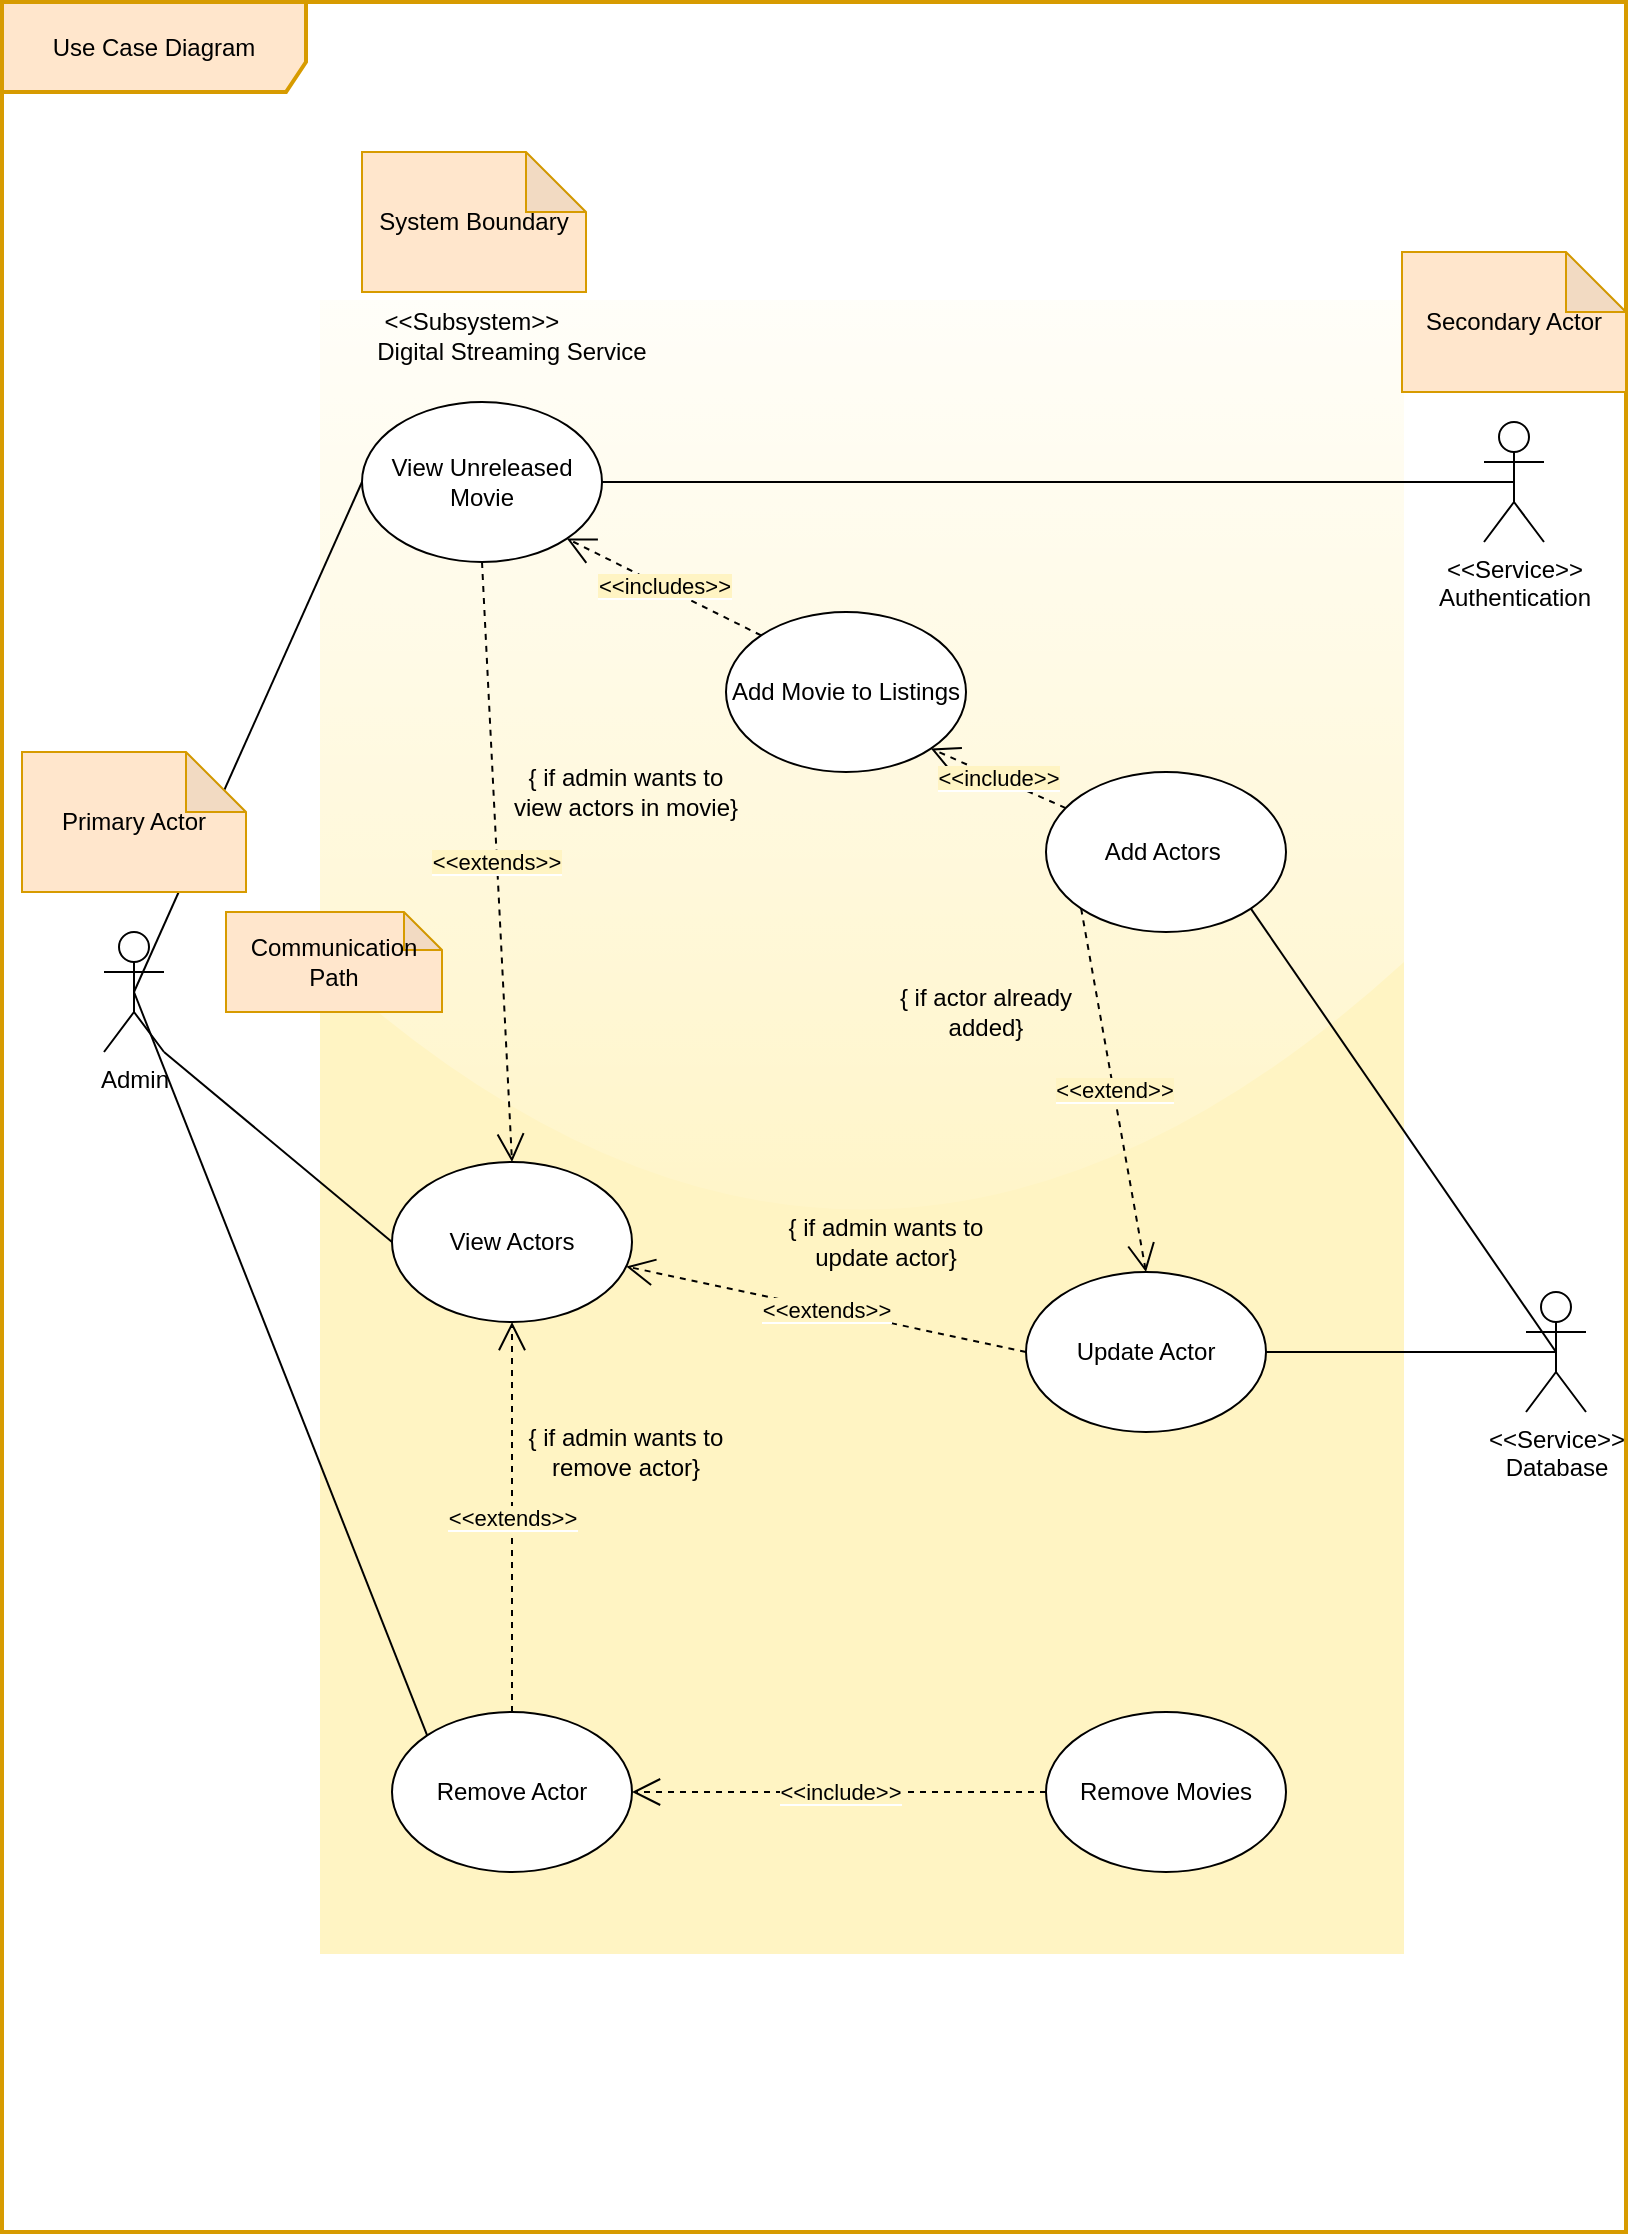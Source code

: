 <mxfile version="14.6.10" type="device"><diagram id="6rIreYOVpwQ1uEWJtN9o" name="Page-1"><mxGraphModel dx="2066" dy="1083" grid="1" gridSize="10" guides="1" tooltips="1" connect="1" arrows="1" fold="1" page="1" pageScale="1" pageWidth="827" pageHeight="1169" math="0" shadow="0"><root><mxCell id="0"/><mxCell id="1" parent="0"/><mxCell id="6wFZ4lSPhx2qrOvlujHx-23" value="Use Case Diagram" style="shape=umlFrame;whiteSpace=wrap;html=1;glass=1;strokeColor=#d79b00;strokeWidth=2;fillColor=#ffe6cc;width=152;height=45;" parent="1" vertex="1"><mxGeometry x="8" y="15" width="812" height="1115" as="geometry"/></mxCell><mxCell id="6wFZ4lSPhx2qrOvlujHx-33" value="" style="rounded=0;whiteSpace=wrap;html=1;glass=1;strokeWidth=2;strokeColor=#FFF4C3;fillColor=#FFF4C3;" parent="1" vertex="1"><mxGeometry x="168" y="165" width="540" height="825" as="geometry"/></mxCell><mxCell id="6wFZ4lSPhx2qrOvlujHx-2" value="Admin" style="shape=umlActor;verticalLabelPosition=bottom;verticalAlign=top;html=1;outlineConnect=0;" parent="1" vertex="1"><mxGeometry x="59" y="480" width="30" height="60" as="geometry"/></mxCell><mxCell id="6wFZ4lSPhx2qrOvlujHx-3" value="View Unreleased Movie" style="ellipse;whiteSpace=wrap;html=1;" parent="1" vertex="1"><mxGeometry x="188" y="215" width="120" height="80" as="geometry"/></mxCell><mxCell id="6wFZ4lSPhx2qrOvlujHx-4" value="" style="endArrow=none;html=1;exitX=0.5;exitY=0.5;exitDx=0;exitDy=0;exitPerimeter=0;entryX=0;entryY=0.5;entryDx=0;entryDy=0;" parent="1" source="6wFZ4lSPhx2qrOvlujHx-2" target="6wFZ4lSPhx2qrOvlujHx-3" edge="1"><mxGeometry width="50" height="50" relative="1" as="geometry"><mxPoint x="388" y="620" as="sourcePoint"/><mxPoint x="438" y="570" as="targetPoint"/></mxGeometry></mxCell><mxCell id="6wFZ4lSPhx2qrOvlujHx-5" value="&amp;lt;&amp;lt;Service&amp;gt;&amp;gt;&lt;br&gt;Authentication" style="shape=umlActor;verticalLabelPosition=bottom;verticalAlign=top;html=1;outlineConnect=0;" parent="1" vertex="1"><mxGeometry x="749" y="225" width="30" height="60" as="geometry"/></mxCell><mxCell id="6wFZ4lSPhx2qrOvlujHx-6" value="" style="endArrow=none;html=1;entryX=0.5;entryY=0.5;entryDx=0;entryDy=0;entryPerimeter=0;exitX=1;exitY=0.5;exitDx=0;exitDy=0;" parent="1" source="6wFZ4lSPhx2qrOvlujHx-3" target="6wFZ4lSPhx2qrOvlujHx-5" edge="1"><mxGeometry width="50" height="50" relative="1" as="geometry"><mxPoint x="428" y="270" as="sourcePoint"/><mxPoint x="438" y="570" as="targetPoint"/><Array as="points"/></mxGeometry></mxCell><mxCell id="6wFZ4lSPhx2qrOvlujHx-7" value="Add Movie to Listings" style="ellipse;whiteSpace=wrap;html=1;" parent="1" vertex="1"><mxGeometry x="370" y="320" width="120" height="80" as="geometry"/></mxCell><mxCell id="6wFZ4lSPhx2qrOvlujHx-9" value="&lt;span style=&quot;background-color: rgb(255 , 244 , 195)&quot;&gt;&amp;lt;&amp;lt;includes&amp;gt;&amp;gt;&lt;/span&gt;" style="endArrow=open;endSize=12;dashed=1;html=1;exitX=0;exitY=0;exitDx=0;exitDy=0;entryX=1;entryY=1;entryDx=0;entryDy=0;" parent="1" source="6wFZ4lSPhx2qrOvlujHx-7" target="6wFZ4lSPhx2qrOvlujHx-3" edge="1"><mxGeometry width="160" relative="1" as="geometry"><mxPoint x="328" y="600" as="sourcePoint"/><mxPoint x="488" y="600" as="targetPoint"/></mxGeometry></mxCell><mxCell id="6wFZ4lSPhx2qrOvlujHx-10" value="View Actors" style="ellipse;whiteSpace=wrap;html=1;" parent="1" vertex="1"><mxGeometry x="203" y="595" width="120" height="80" as="geometry"/></mxCell><mxCell id="6wFZ4lSPhx2qrOvlujHx-12" value="Add Actors&amp;nbsp;" style="ellipse;whiteSpace=wrap;html=1;" parent="1" vertex="1"><mxGeometry x="530" y="400" width="120" height="80" as="geometry"/></mxCell><mxCell id="6wFZ4lSPhx2qrOvlujHx-14" value="Update Actor" style="ellipse;whiteSpace=wrap;html=1;" parent="1" vertex="1"><mxGeometry x="520" y="650" width="120" height="80" as="geometry"/></mxCell><mxCell id="6wFZ4lSPhx2qrOvlujHx-15" value="&lt;span style=&quot;background-color: rgb(255 , 244 , 195)&quot;&gt;&amp;lt;&amp;lt;extend&amp;gt;&amp;gt;&lt;/span&gt;" style="endArrow=open;endSize=12;dashed=1;html=1;exitX=0;exitY=1;exitDx=0;exitDy=0;entryX=0.5;entryY=0;entryDx=0;entryDy=0;" parent="1" source="6wFZ4lSPhx2qrOvlujHx-12" target="6wFZ4lSPhx2qrOvlujHx-14" edge="1"><mxGeometry width="160" relative="1" as="geometry"><mxPoint x="420.426" y="308.284" as="sourcePoint"/><mxPoint x="465.574" y="341.716" as="targetPoint"/></mxGeometry></mxCell><mxCell id="6wFZ4lSPhx2qrOvlujHx-16" value="{ if actor already added}" style="text;html=1;strokeColor=none;fillColor=none;align=center;verticalAlign=middle;whiteSpace=wrap;rounded=0;rotation=0;" parent="1" vertex="1"><mxGeometry x="440" y="510" width="120" height="20" as="geometry"/></mxCell><mxCell id="6wFZ4lSPhx2qrOvlujHx-17" value="&amp;lt;&amp;lt;Subsystem&amp;gt;&amp;gt;" style="text;html=1;strokeColor=none;fillColor=none;align=center;verticalAlign=middle;whiteSpace=wrap;rounded=0;" parent="1" vertex="1"><mxGeometry x="168" y="150" width="150" height="50" as="geometry"/></mxCell><mxCell id="6wFZ4lSPhx2qrOvlujHx-18" value="Digital Streaming Service" style="text;html=1;strokeColor=none;fillColor=none;align=center;verticalAlign=middle;whiteSpace=wrap;rounded=0;" parent="1" vertex="1"><mxGeometry x="188" y="165" width="150" height="50" as="geometry"/></mxCell><mxCell id="6wFZ4lSPhx2qrOvlujHx-19" value="Primary Actor" style="shape=note;whiteSpace=wrap;html=1;backgroundOutline=1;darkOpacity=0.05;fillColor=#ffe6cc;strokeColor=#d79b00;" parent="1" vertex="1"><mxGeometry x="18" y="390" width="112" height="70" as="geometry"/></mxCell><mxCell id="6wFZ4lSPhx2qrOvlujHx-20" value="Secondary Actor" style="shape=note;whiteSpace=wrap;html=1;backgroundOutline=1;darkOpacity=0.05;fillColor=#ffe6cc;strokeColor=#d79b00;" parent="1" vertex="1"><mxGeometry x="708" y="140" width="112" height="70" as="geometry"/></mxCell><mxCell id="6wFZ4lSPhx2qrOvlujHx-21" value="System Boundary" style="shape=note;whiteSpace=wrap;html=1;backgroundOutline=1;darkOpacity=0.05;fillColor=#ffe6cc;strokeColor=#d79b00;" parent="1" vertex="1"><mxGeometry x="188" y="90" width="112" height="70" as="geometry"/></mxCell><mxCell id="6wFZ4lSPhx2qrOvlujHx-24" value="Communication&lt;br&gt;Path" style="shape=note;whiteSpace=wrap;html=1;backgroundOutline=1;darkOpacity=0.05;fillColor=#ffe6cc;strokeColor=#d79b00;size=19;" parent="1" vertex="1"><mxGeometry x="120" y="470" width="108" height="50" as="geometry"/></mxCell><mxCell id="6wFZ4lSPhx2qrOvlujHx-27" value="Remove Movies" style="ellipse;whiteSpace=wrap;html=1;" parent="1" vertex="1"><mxGeometry x="530" y="870" width="120" height="80" as="geometry"/></mxCell><mxCell id="6wFZ4lSPhx2qrOvlujHx-28" value="Remove Actor" style="ellipse;whiteSpace=wrap;html=1;" parent="1" vertex="1"><mxGeometry x="203" y="870" width="120" height="80" as="geometry"/></mxCell><mxCell id="6wFZ4lSPhx2qrOvlujHx-30" value="" style="endArrow=none;html=1;entryX=1;entryY=1;entryDx=0;entryDy=0;entryPerimeter=0;exitX=0;exitY=0.5;exitDx=0;exitDy=0;" parent="1" source="6wFZ4lSPhx2qrOvlujHx-10" target="6wFZ4lSPhx2qrOvlujHx-2" edge="1"><mxGeometry width="50" height="50" relative="1" as="geometry"><mxPoint x="420" y="550" as="sourcePoint"/><mxPoint x="470" y="500" as="targetPoint"/></mxGeometry></mxCell><mxCell id="6wFZ4lSPhx2qrOvlujHx-34" value="&lt;span style=&quot;background-color: rgb(255 , 244 , 195)&quot;&gt;&amp;lt;&amp;lt;extends&amp;gt;&amp;gt;&lt;/span&gt;" style="endArrow=open;endSize=12;dashed=1;html=1;exitX=0;exitY=0.5;exitDx=0;exitDy=0;" parent="1" source="6wFZ4lSPhx2qrOvlujHx-14" target="6wFZ4lSPhx2qrOvlujHx-10" edge="1"><mxGeometry width="160" relative="1" as="geometry"><mxPoint x="420.426" y="308.284" as="sourcePoint"/><mxPoint x="567.574" y="496.716" as="targetPoint"/></mxGeometry></mxCell><mxCell id="6wFZ4lSPhx2qrOvlujHx-36" value="&lt;span style=&quot;background-color: rgb(255 , 244 , 195)&quot;&gt;&amp;lt;&amp;lt;extends&amp;gt;&amp;gt;&lt;/span&gt;" style="endArrow=open;endSize=12;dashed=1;html=1;exitX=0.5;exitY=0;exitDx=0;exitDy=0;entryX=0.5;entryY=1;entryDx=0;entryDy=0;" parent="1" source="6wFZ4lSPhx2qrOvlujHx-28" target="6wFZ4lSPhx2qrOvlujHx-10" edge="1"><mxGeometry width="160" relative="1" as="geometry"><mxPoint x="550" y="525" as="sourcePoint"/><mxPoint x="360" y="570" as="targetPoint"/></mxGeometry></mxCell><mxCell id="6wFZ4lSPhx2qrOvlujHx-37" value="&amp;lt;&amp;lt;Service&amp;gt;&amp;gt;&lt;br&gt;Database" style="shape=umlActor;verticalLabelPosition=bottom;verticalAlign=top;html=1;outlineConnect=0;" parent="1" vertex="1"><mxGeometry x="770" y="660" width="30" height="60" as="geometry"/></mxCell><mxCell id="6wFZ4lSPhx2qrOvlujHx-38" value="" style="endArrow=none;html=1;entryX=1;entryY=1;entryDx=0;entryDy=0;exitX=0.5;exitY=0.5;exitDx=0;exitDy=0;exitPerimeter=0;" parent="1" source="6wFZ4lSPhx2qrOvlujHx-37" target="6wFZ4lSPhx2qrOvlujHx-12" edge="1"><mxGeometry width="50" height="50" relative="1" as="geometry"><mxPoint x="420" y="540" as="sourcePoint"/><mxPoint x="470" y="490" as="targetPoint"/></mxGeometry></mxCell><mxCell id="6wFZ4lSPhx2qrOvlujHx-39" value="" style="endArrow=none;html=1;entryX=0;entryY=0;entryDx=0;entryDy=0;exitX=0.5;exitY=0.5;exitDx=0;exitDy=0;exitPerimeter=0;" parent="1" source="6wFZ4lSPhx2qrOvlujHx-2" target="6wFZ4lSPhx2qrOvlujHx-28" edge="1"><mxGeometry width="50" height="50" relative="1" as="geometry"><mxPoint x="766" y="590" as="sourcePoint"/><mxPoint x="512.426" y="508.284" as="targetPoint"/></mxGeometry></mxCell><mxCell id="6wFZ4lSPhx2qrOvlujHx-40" value="" style="endArrow=none;html=1;entryX=1;entryY=0.5;entryDx=0;entryDy=0;exitX=0.5;exitY=0.5;exitDx=0;exitDy=0;exitPerimeter=0;" parent="1" target="6wFZ4lSPhx2qrOvlujHx-14" edge="1" source="6wFZ4lSPhx2qrOvlujHx-37"><mxGeometry width="50" height="50" relative="1" as="geometry"><mxPoint x="770" y="690" as="sourcePoint"/><mxPoint x="332.426" y="721.716" as="targetPoint"/></mxGeometry></mxCell><mxCell id="6wFZ4lSPhx2qrOvlujHx-42" value="{ if admin wants to remove actor}" style="text;html=1;strokeColor=none;fillColor=none;align=center;verticalAlign=middle;whiteSpace=wrap;rounded=0;rotation=0;" parent="1" vertex="1"><mxGeometry x="260" y="730" width="120" height="20" as="geometry"/></mxCell><mxCell id="6wFZ4lSPhx2qrOvlujHx-43" value="{ if admin wants to update actor}" style="text;html=1;strokeColor=none;fillColor=none;align=center;verticalAlign=middle;whiteSpace=wrap;rounded=0;rotation=0;" parent="1" vertex="1"><mxGeometry x="390" y="625" width="120" height="20" as="geometry"/></mxCell><mxCell id="6wFZ4lSPhx2qrOvlujHx-44" value="&lt;span style=&quot;background-color: rgb(255 , 244 , 195)&quot;&gt;&amp;lt;&amp;lt;include&amp;gt;&amp;gt;&lt;/span&gt;" style="endArrow=open;endSize=12;dashed=1;html=1;entryX=1;entryY=1;entryDx=0;entryDy=0;" parent="1" source="6wFZ4lSPhx2qrOvlujHx-12" target="6wFZ4lSPhx2qrOvlujHx-7" edge="1"><mxGeometry width="160" relative="1" as="geometry"><mxPoint x="308" y="305" as="sourcePoint"/><mxPoint x="450" y="590" as="targetPoint"/></mxGeometry></mxCell><mxCell id="6wFZ4lSPhx2qrOvlujHx-51" value="&lt;span style=&quot;background-color: rgb(255 , 244 , 195)&quot;&gt;&amp;lt;&amp;lt;include&amp;gt;&amp;gt;&lt;/span&gt;" style="endArrow=open;endSize=12;dashed=1;html=1;entryX=1;entryY=0.5;entryDx=0;entryDy=0;exitX=0;exitY=0.5;exitDx=0;exitDy=0;" parent="1" source="6wFZ4lSPhx2qrOvlujHx-27" target="6wFZ4lSPhx2qrOvlujHx-28" edge="1"><mxGeometry width="160" relative="1" as="geometry"><mxPoint x="600.466" y="442.179" as="sourcePoint"/><mxPoint x="572.426" y="388.284" as="targetPoint"/></mxGeometry></mxCell><mxCell id="6wFZ4lSPhx2qrOvlujHx-52" value="&lt;span style=&quot;background-color: rgb(255 , 244 , 195)&quot;&gt;&amp;lt;&amp;lt;extends&amp;gt;&amp;gt;&lt;/span&gt;" style="endArrow=open;endSize=12;dashed=1;html=1;exitX=0.5;exitY=1;exitDx=0;exitDy=0;entryX=0.5;entryY=0;entryDx=0;entryDy=0;" parent="1" source="6wFZ4lSPhx2qrOvlujHx-3" target="6wFZ4lSPhx2qrOvlujHx-10" edge="1"><mxGeometry width="160" relative="1" as="geometry"><mxPoint x="238" y="740" as="sourcePoint"/><mxPoint x="407.574" y="658.284" as="targetPoint"/></mxGeometry></mxCell><mxCell id="6wFZ4lSPhx2qrOvlujHx-53" value="{ if admin wants to view actors in movie}" style="text;html=1;strokeColor=none;fillColor=none;align=center;verticalAlign=middle;whiteSpace=wrap;rounded=0;rotation=0;" parent="1" vertex="1"><mxGeometry x="260" y="400" width="120" height="20" as="geometry"/></mxCell></root></mxGraphModel></diagram></mxfile>
